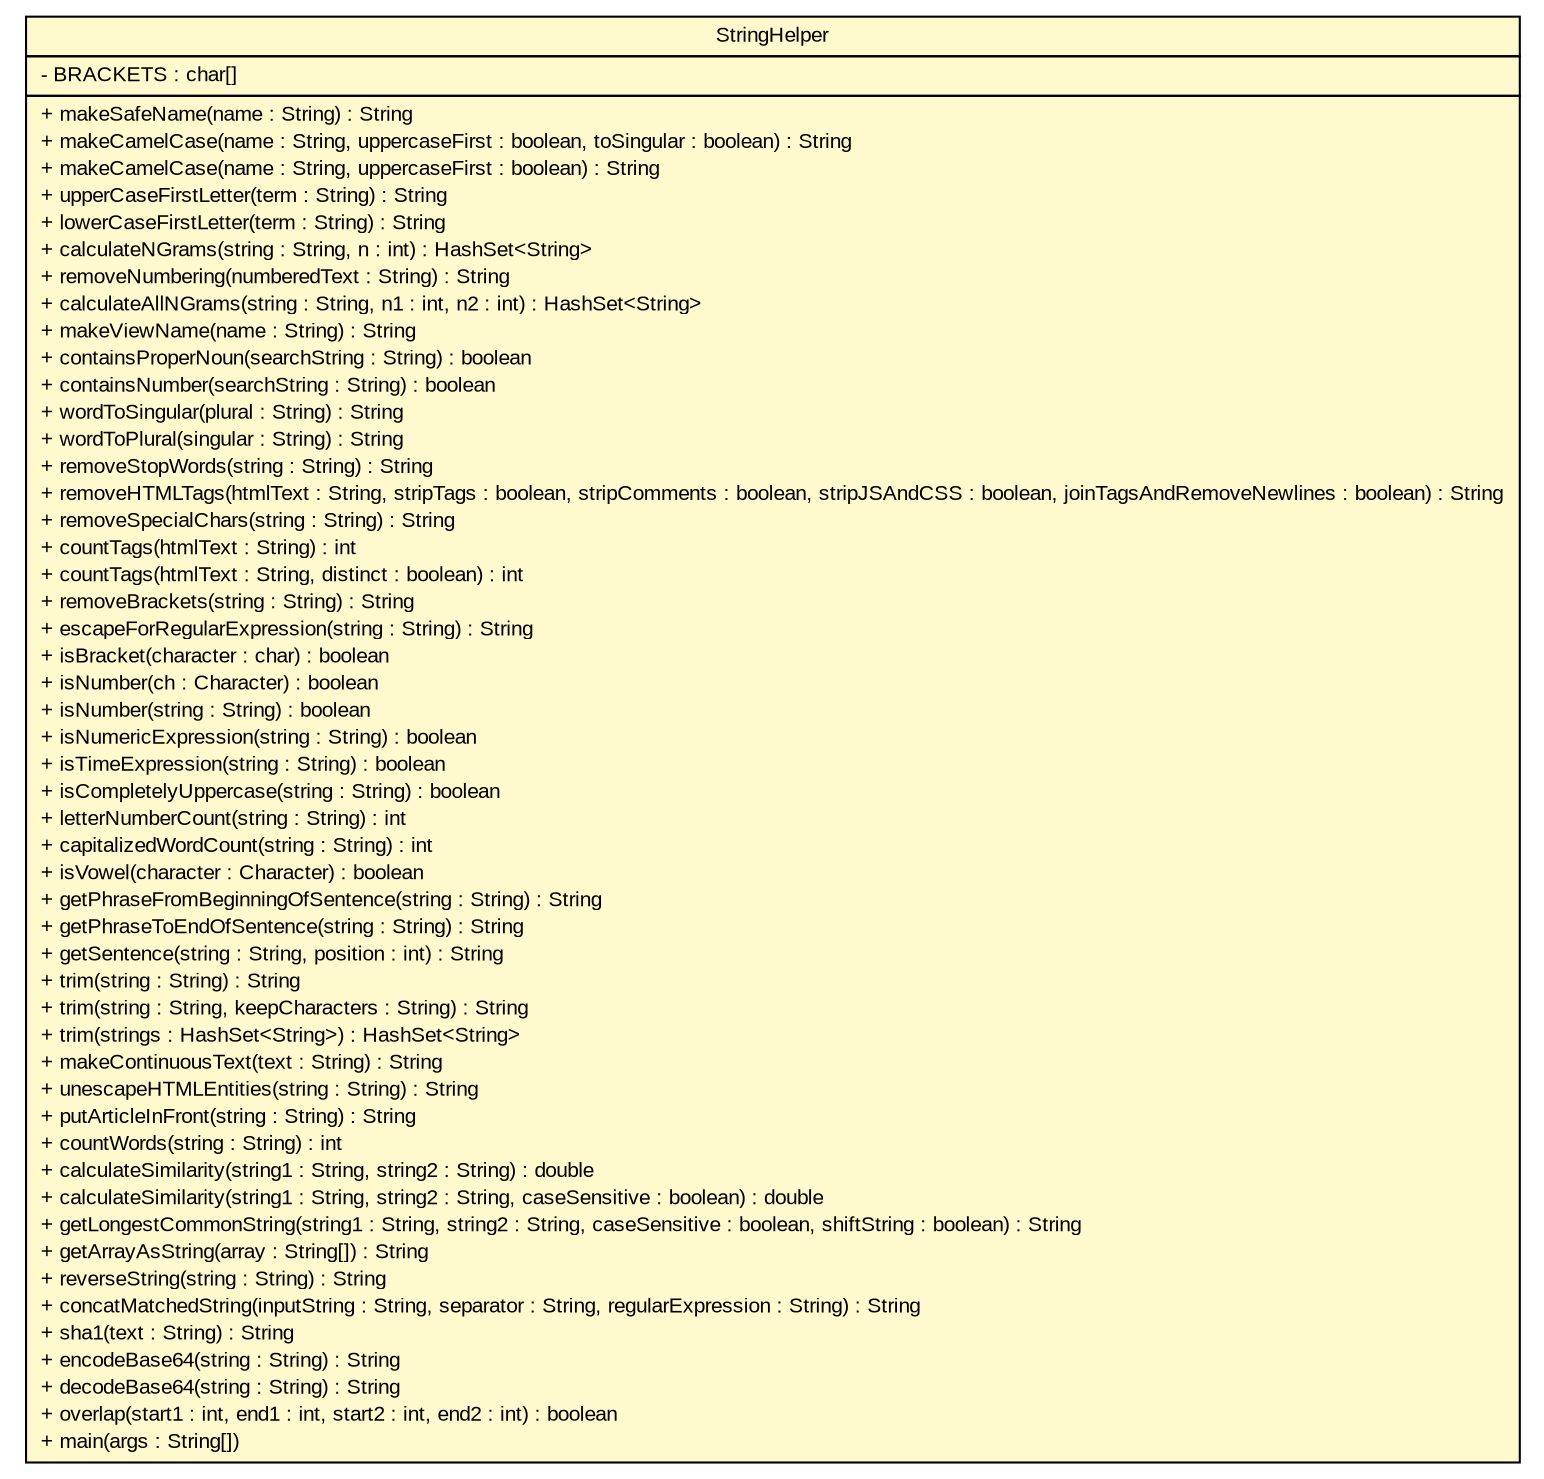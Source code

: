 #!/usr/local/bin/dot
#
# Class diagram 
# Generated by UMLGraph version 5.2 (http://www.umlgraph.org/)
#

digraph G {
	edge [fontname="arial",fontsize=10,labelfontname="arial",labelfontsize=10];
	node [fontname="arial",fontsize=10,shape=plaintext];
	nodesep=0.25;
	ranksep=0.5;
	// tud.iir.helper.StringHelper
	c39832 [label=<<table title="tud.iir.helper.StringHelper" border="0" cellborder="1" cellspacing="0" cellpadding="2" port="p" bgcolor="lemonChiffon" href="./StringHelper.html">
		<tr><td><table border="0" cellspacing="0" cellpadding="1">
<tr><td align="center" balign="center"> StringHelper </td></tr>
		</table></td></tr>
		<tr><td><table border="0" cellspacing="0" cellpadding="1">
<tr><td align="left" balign="left"> - BRACKETS : char[] </td></tr>
		</table></td></tr>
		<tr><td><table border="0" cellspacing="0" cellpadding="1">
<tr><td align="left" balign="left"> + makeSafeName(name : String) : String </td></tr>
<tr><td align="left" balign="left"> + makeCamelCase(name : String, uppercaseFirst : boolean, toSingular : boolean) : String </td></tr>
<tr><td align="left" balign="left"> + makeCamelCase(name : String, uppercaseFirst : boolean) : String </td></tr>
<tr><td align="left" balign="left"> + upperCaseFirstLetter(term : String) : String </td></tr>
<tr><td align="left" balign="left"> + lowerCaseFirstLetter(term : String) : String </td></tr>
<tr><td align="left" balign="left"> + calculateNGrams(string : String, n : int) : HashSet&lt;String&gt; </td></tr>
<tr><td align="left" balign="left"> + removeNumbering(numberedText : String) : String </td></tr>
<tr><td align="left" balign="left"> + calculateAllNGrams(string : String, n1 : int, n2 : int) : HashSet&lt;String&gt; </td></tr>
<tr><td align="left" balign="left"> + makeViewName(name : String) : String </td></tr>
<tr><td align="left" balign="left"> + containsProperNoun(searchString : String) : boolean </td></tr>
<tr><td align="left" balign="left"> + containsNumber(searchString : String) : boolean </td></tr>
<tr><td align="left" balign="left"> + wordToSingular(plural : String) : String </td></tr>
<tr><td align="left" balign="left"> + wordToPlural(singular : String) : String </td></tr>
<tr><td align="left" balign="left"> + removeStopWords(string : String) : String </td></tr>
<tr><td align="left" balign="left"> + removeHTMLTags(htmlText : String, stripTags : boolean, stripComments : boolean, stripJSAndCSS : boolean, joinTagsAndRemoveNewlines : boolean) : String </td></tr>
<tr><td align="left" balign="left"> + removeSpecialChars(string : String) : String </td></tr>
<tr><td align="left" balign="left"> + countTags(htmlText : String) : int </td></tr>
<tr><td align="left" balign="left"> + countTags(htmlText : String, distinct : boolean) : int </td></tr>
<tr><td align="left" balign="left"> + removeBrackets(string : String) : String </td></tr>
<tr><td align="left" balign="left"> + escapeForRegularExpression(string : String) : String </td></tr>
<tr><td align="left" balign="left"> + isBracket(character : char) : boolean </td></tr>
<tr><td align="left" balign="left"> + isNumber(ch : Character) : boolean </td></tr>
<tr><td align="left" balign="left"> + isNumber(string : String) : boolean </td></tr>
<tr><td align="left" balign="left"> + isNumericExpression(string : String) : boolean </td></tr>
<tr><td align="left" balign="left"> + isTimeExpression(string : String) : boolean </td></tr>
<tr><td align="left" balign="left"> + isCompletelyUppercase(string : String) : boolean </td></tr>
<tr><td align="left" balign="left"> + letterNumberCount(string : String) : int </td></tr>
<tr><td align="left" balign="left"> + capitalizedWordCount(string : String) : int </td></tr>
<tr><td align="left" balign="left"> + isVowel(character : Character) : boolean </td></tr>
<tr><td align="left" balign="left"> + getPhraseFromBeginningOfSentence(string : String) : String </td></tr>
<tr><td align="left" balign="left"> + getPhraseToEndOfSentence(string : String) : String </td></tr>
<tr><td align="left" balign="left"> + getSentence(string : String, position : int) : String </td></tr>
<tr><td align="left" balign="left"> + trim(string : String) : String </td></tr>
<tr><td align="left" balign="left"> + trim(string : String, keepCharacters : String) : String </td></tr>
<tr><td align="left" balign="left"> + trim(strings : HashSet&lt;String&gt;) : HashSet&lt;String&gt; </td></tr>
<tr><td align="left" balign="left"> + makeContinuousText(text : String) : String </td></tr>
<tr><td align="left" balign="left"> + unescapeHTMLEntities(string : String) : String </td></tr>
<tr><td align="left" balign="left"> + putArticleInFront(string : String) : String </td></tr>
<tr><td align="left" balign="left"> + countWords(string : String) : int </td></tr>
<tr><td align="left" balign="left"> + calculateSimilarity(string1 : String, string2 : String) : double </td></tr>
<tr><td align="left" balign="left"> + calculateSimilarity(string1 : String, string2 : String, caseSensitive : boolean) : double </td></tr>
<tr><td align="left" balign="left"> + getLongestCommonString(string1 : String, string2 : String, caseSensitive : boolean, shiftString : boolean) : String </td></tr>
<tr><td align="left" balign="left"> + getArrayAsString(array : String[]) : String </td></tr>
<tr><td align="left" balign="left"> + reverseString(string : String) : String </td></tr>
<tr><td align="left" balign="left"> + concatMatchedString(inputString : String, separator : String, regularExpression : String) : String </td></tr>
<tr><td align="left" balign="left"> + sha1(text : String) : String </td></tr>
<tr><td align="left" balign="left"> + encodeBase64(string : String) : String </td></tr>
<tr><td align="left" balign="left"> + decodeBase64(string : String) : String </td></tr>
<tr><td align="left" balign="left"> + overlap(start1 : int, end1 : int, start2 : int, end2 : int) : boolean </td></tr>
<tr><td align="left" balign="left"> + main(args : String[]) </td></tr>
		</table></td></tr>
		</table>>, fontname="arial", fontcolor="black", fontsize=10.0];
}

